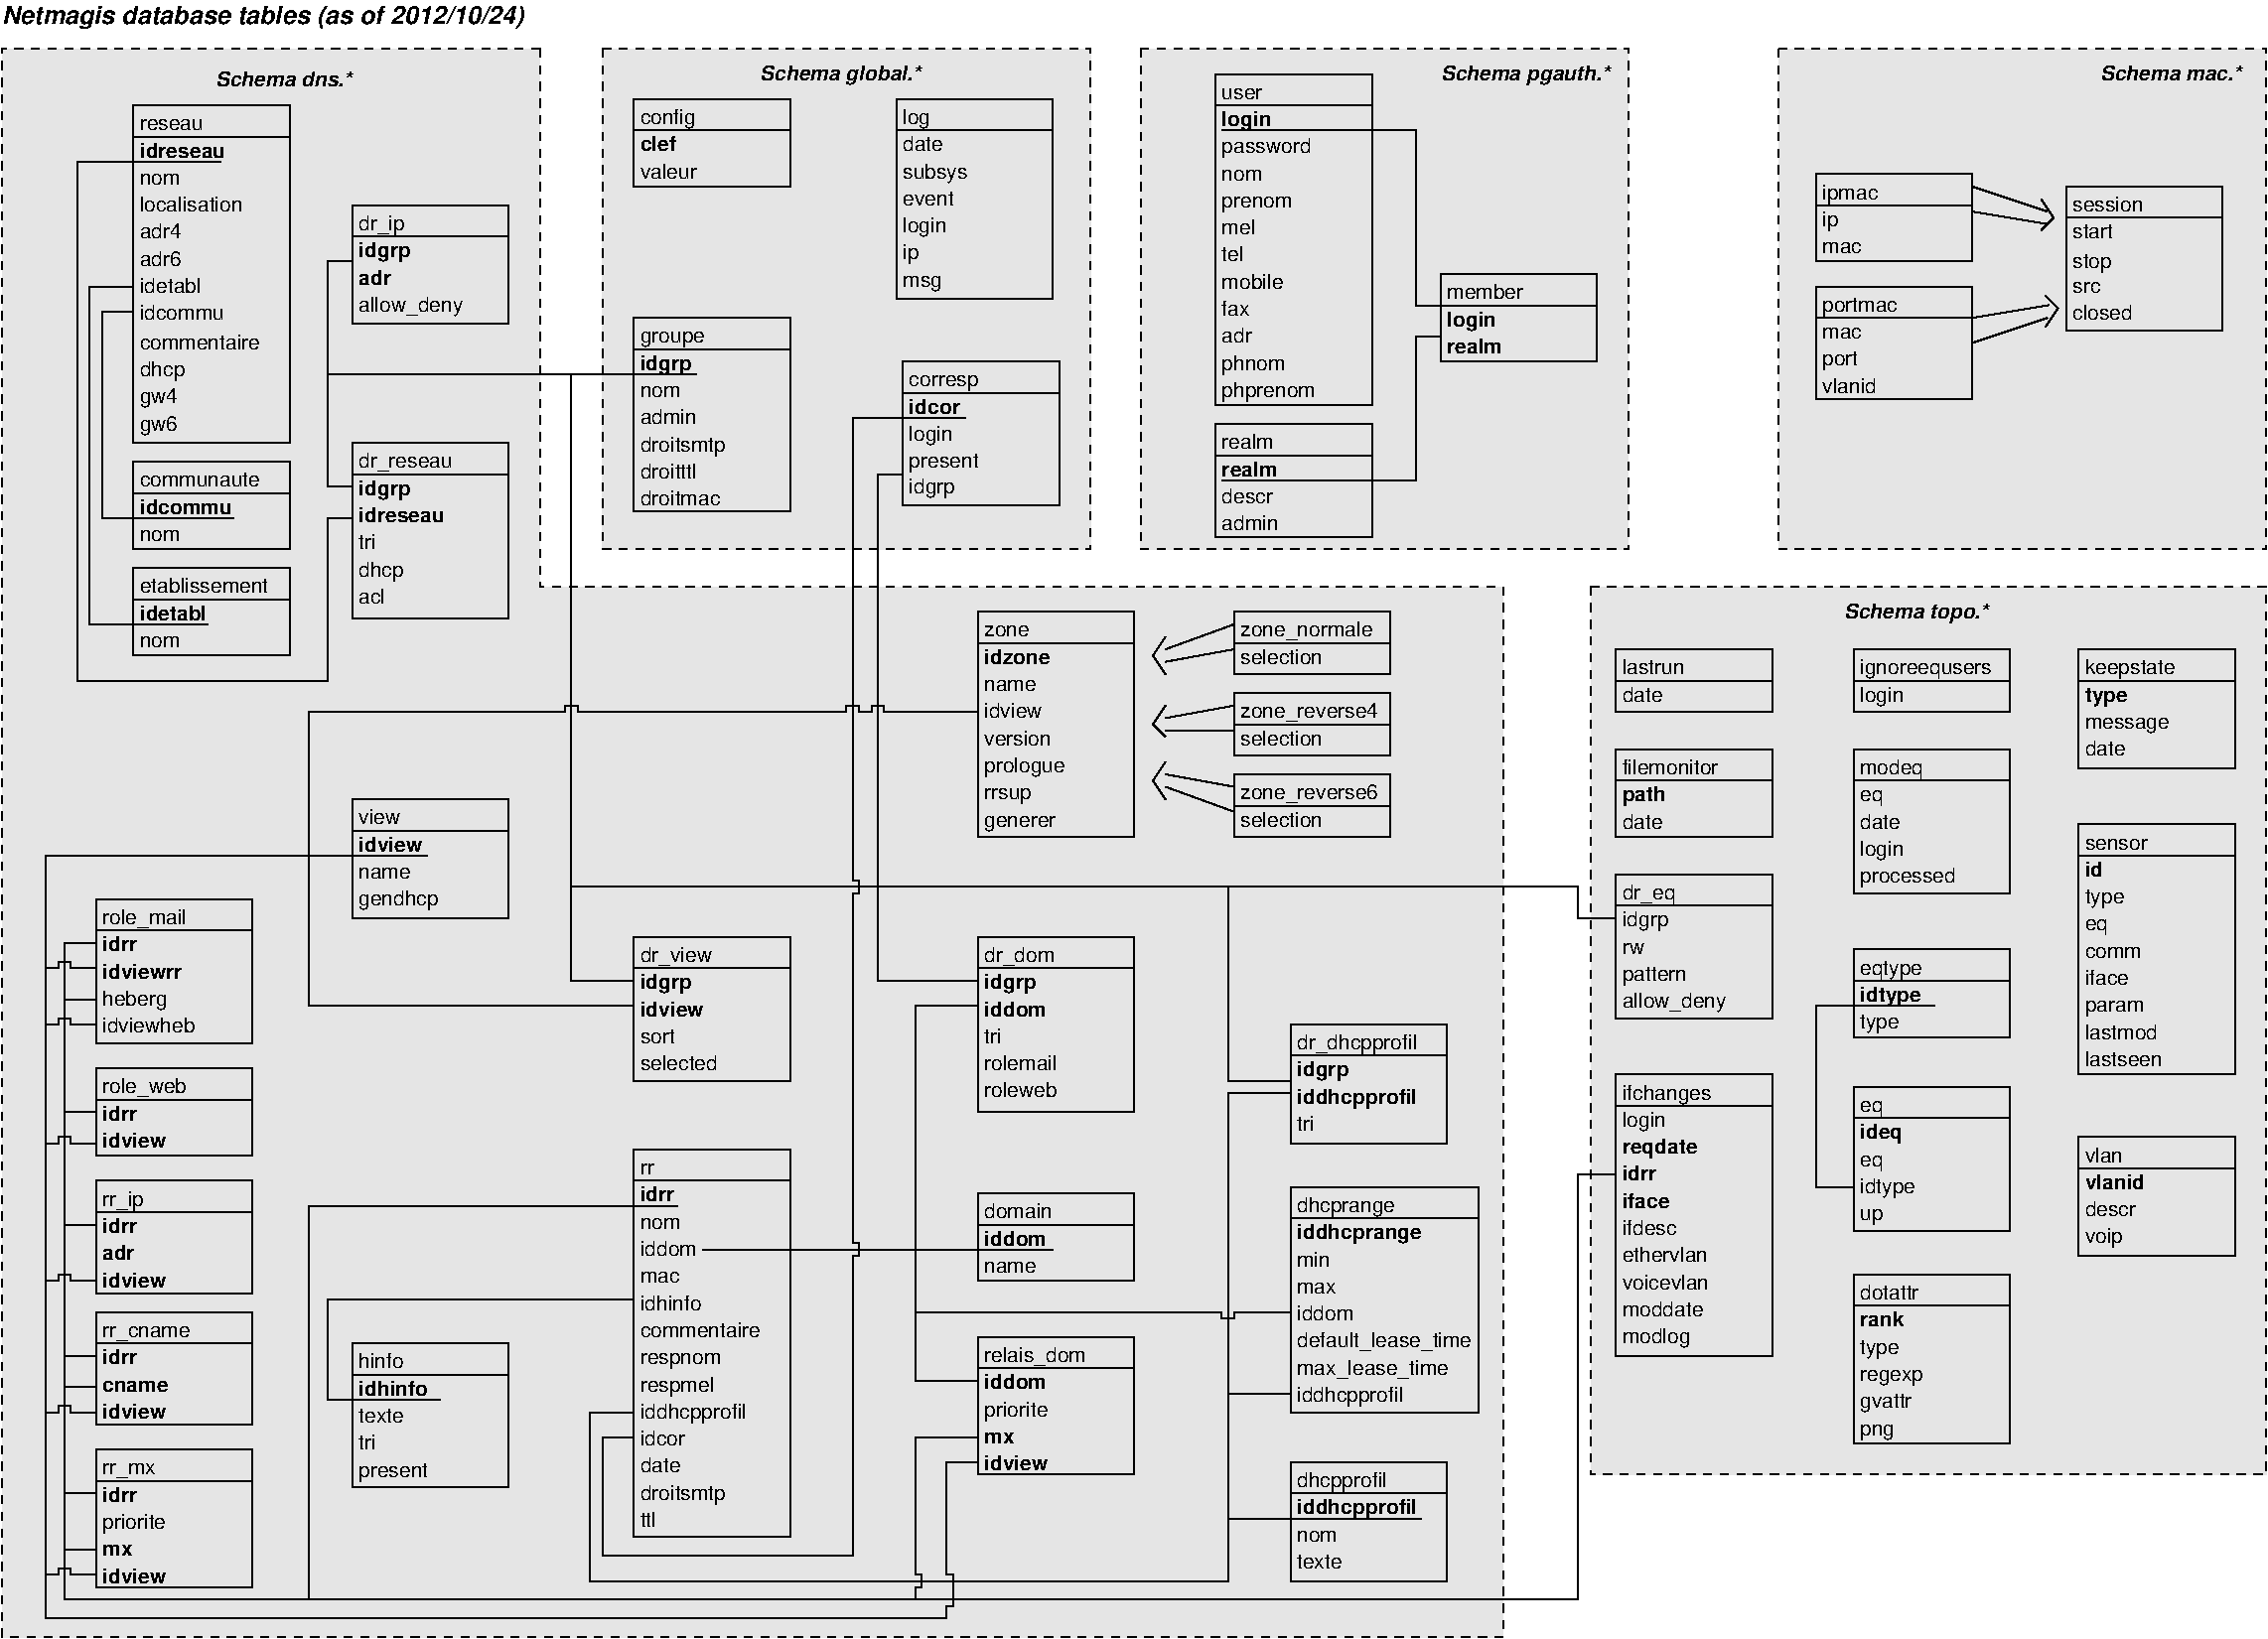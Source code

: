 #FIG 3.2  Produced by xfig version 3.2.5b
Landscape
Center
Metric
A4      
70.00
Single
-2
1200 2
0 32 #c7b696
0 33 #effbff
0 34 #dfcba6
0 35 #414141
0 36 #868286
0 37 #bec3be
0 38 #dfe3df
0 39 #8e8e8e
0 40 #aeaaae
0 41 #595559
0 42 #bebebe
0 43 #515151
0 44 #e7e3e7
0 45 #000049
0 46 #797979
0 47 #303430
0 48 #414141
0 49 #c7b696
0 50 #8e8e8e
0 51 #414541
0 52 #8e8e8e
0 53 #868286
0 54 #c7c3c7
0 55 #494549
0 56 #868686
0 57 #c7c7c7
0 58 #e7e7e7
0 59 #f7f7f7
0 60 #9e9e9e
0 61 #717571
0 62 #effbff
0 63 #616561
0 64 #c6b797
0 65 #eff8ff
0 66 #dccba6
0 67 #404040
0 68 #808080
0 69 #c0c0c0
0 70 #e0e0e0
0 71 #8e8f8e
0 72 #aaaaaa
0 73 #555555
0 74 #444444
0 75 #666666
6 6660 2700 7785 3735
2 1 0 1 0 7 50 0 -1 0.000 0 0 -1 0 0 2
	 6660 2925 7785 2925
2 2 0 1 0 7 50 0 -1 0.000 0 0 -1 0 0 5
	 6660 2700 7785 2700 7785 3735 6660 3735 6660 2700
4 0 0 50 0 16 10 0.0000 4 120 570 6705 2880 corresp\001
4 0 0 50 0 16 10 0.0000 4 165 330 6705 3270 login\001
4 0 0 50 0 18 10 0.0000 4 120 405 6705 3075 idcor\001
4 0 0 50 0 16 10 0.0000 4 150 555 6705 3465 present\001
4 0 0 50 0 16 10 0.0000 4 165 360 6705 3645 idgrp\001
-6
6 4725 810 5850 1440
2 1 0 1 0 7 50 0 -1 0.000 0 0 -1 0 0 2
	 4725 1035 5850 1035
2 2 0 1 0 7 50 0 -1 0.000 0 0 -1 0 0 5
	 4725 810 5850 810 5850 1440 4725 1440 4725 810
4 0 0 50 0 16 10 0.0000 4 165 435 4770 990 config\001
4 0 0 50 0 16 10 0.0000 4 120 450 4770 1380 valeur\001
4 0 0 50 0 18 10 0.0000 4 120 285 4770 1185 clef\001
-6
6 6615 810 7740 2250
2 1 0 1 0 7 50 0 -1 0.000 0 0 -1 0 0 2
	 6615 1035 7740 1035
2 2 0 1 0 7 50 0 -1 0.000 0 0 -1 0 0 5
	 6615 810 7740 810 7740 2250 6615 2250 6615 810
4 0 0 50 0 16 10 0.0000 4 165 210 6660 990 log\001
4 0 0 50 0 16 10 0.0000 4 120 315 6660 1185 date\001
4 0 0 50 0 16 10 0.0000 4 150 540 6660 1380 subsys\001
4 0 0 50 -1 16 10 0.0000 4 120 405 6660 1575 event\001
4 0 0 50 -1 16 10 0.0000 4 165 330 6660 1770 login\001
4 0 0 50 -1 16 10 0.0000 4 150 120 6660 1965 ip\001
4 0 0 50 -1 16 10 0.0000 4 135 315 6660 2160 msg\001
-6
6 8910 630 10035 3015
2 1 0 1 0 7 50 0 -1 0.000 0 0 -1 0 0 2
	 8910 855 10035 855
2 2 0 1 0 7 50 0 -1 0.000 0 0 -1 0 0 5
	 8910 630 10035 630 10035 3015 8910 3015 8910 630
4 0 0 50 0 16 10 0.0000 4 90 330 8955 810 user\001
4 0 0 50 0 16 10 0.0000 4 150 720 8955 1200 password\001
4 0 0 50 0 18 10 0.0000 4 150 405 8955 1005 login\001
4 0 0 50 0 16 10 0.0000 4 90 315 8955 1395 nom\001
4 0 0 50 0 16 10 0.0000 4 120 555 8955 1590 prenom\001
4 0 0 50 0 16 10 0.0000 4 120 255 8955 1785 mel\001
4 0 0 50 0 16 10 0.0000 4 120 165 8955 1980 tel\001
4 0 0 50 0 16 10 0.0000 4 120 465 8955 2175 mobile\001
4 0 0 50 0 16 10 0.0000 4 120 225 8955 2370 fax\001
4 0 0 50 -1 16 10 0.0000 4 120 240 8955 2565 adr\001
4 0 0 50 -1 16 10 0.0000 4 150 495 8955 2760 phnom\001
4 0 0 50 -1 16 10 0.0000 4 150 735 8955 2955 phprenom\001
-6
6 8910 3150 10035 3960
2 1 0 1 0 7 50 0 -1 0.000 0 0 -1 0 0 2
	 8910 3375 10035 3375
2 2 0 1 0 7 50 0 -1 0.000 0 0 -1 0 0 5
	 8910 3150 10035 3150 10035 3960 8910 3960 8910 3150
4 0 0 50 0 16 10 0.0000 4 120 405 8955 3330 realm\001
4 0 0 50 0 18 10 0.0000 4 120 435 8955 3525 realm\001
4 0 0 50 0 16 10 0.0000 4 120 420 8955 3720 descr\001
4 0 0 50 -1 16 10 0.0000 4 120 435 8955 3915 admin\001
-6
6 10530 2070 11655 2700
2 1 0 1 0 7 50 0 -1 0.000 0 0 -1 0 0 2
	 10530 2295 11655 2295
2 2 0 1 0 7 50 0 -1 0.000 0 0 -1 0 0 5
	 10530 2070 11655 2070 11655 2700 10530 2700 10530 2070
4 0 0 50 0 16 10 0.0000 4 120 600 10575 2250 member\001
4 0 0 50 0 18 10 0.0000 4 150 405 10575 2445 login\001
4 0 0 50 0 18 10 0.0000 4 120 435 10575 2640 realm\001
-6
6 4725 2385 5850 3780
2 1 0 1 0 7 50 0 -1 0.000 0 0 -1 0 0 2
	 4725 2610 5850 2610
2 2 0 1 0 7 50 0 -1 0.000 0 0 -1 0 0 5
	 4725 2385 5850 2385 5850 3780 4725 3780 4725 2385
4 0 0 50 0 16 10 0.0000 4 135 510 4770 2565 groupe\001
4 0 0 50 0 16 10 0.0000 4 90 315 4770 2955 nom\001
4 0 0 50 0 18 10 0.0000 4 150 420 4770 2760 idgrp\001
4 0 0 50 0 16 10 0.0000 4 120 435 4770 3150 admin\001
4 0 0 50 -1 16 10 0.0000 4 150 675 4770 3345 droitsmtp\001
4 0 0 50 -1 16 10 0.0000 4 120 435 4770 3540 droitttl\001
4 0 0 50 -1 16 10 0.0000 4 120 630 4770 3735 droitmac\001
-6
6 13500 7920 14625 8955
2 1 0 1 0 7 50 0 -1 0.000 0 0 -1 0 0 2
	 13500 8145 14625 8145
2 2 0 1 0 7 50 0 -1 0.000 0 0 -1 0 0 5
	 13500 7920 14625 7920 14625 8955 13500 8955 13500 7920
4 0 0 50 0 16 10 0.0000 4 120 180 13545 8100 eq\001
4 0 0 50 -1 16 10 0.0000 4 120 180 13545 8490 eq\001
4 0 0 50 -1 16 10 0.0000 4 150 435 13545 8685 idtype\001
4 0 0 50 -1 16 10 0.0000 4 120 180 13545 8880 up\001
4 0 0 50 0 18 10 0.0000 4 150 345 13545 8295 ideq\001
-6
6 11790 7830 12915 9855
2 1 0 1 0 7 50 0 -1 0.000 0 0 -1 0 0 2
	 11790 8055 12915 8055
2 2 0 1 0 7 50 0 -1 0.000 0 0 -1 0 0 5
	 11790 7830 12915 7830 12915 9855 11790 9855 11790 7830
4 0 0 50 0 16 10 0.0000 4 165 705 11835 8010 ifchanges\001
4 0 0 50 0 16 10 0.0000 4 165 330 11835 8205 login\001
4 0 0 50 -1 16 10 0.0000 4 120 435 11835 8985 ifdesc\001
4 0 0 50 -1 16 10 0.0000 4 120 675 11835 9180 ethervlan\001
4 0 0 50 -1 16 10 0.0000 4 120 690 11835 9375 voicevlan\001
4 0 0 50 -1 16 10 0.0000 4 120 630 11835 9570 moddate\001
4 0 0 50 -1 16 10 0.0000 4 165 525 11835 9765 modlog\001
4 0 0 50 -1 18 10 0.0000 4 150 600 11835 8400 reqdate\001
4 0 0 50 -1 18 10 0.0000 4 120 270 11835 8595 idrr\001
4 0 0 50 -1 18 10 0.0000 4 120 375 11835 8790 iface\001
-6
6 11790 6390 12915 7425
2 1 0 1 0 7 50 0 -1 0.000 0 0 -1 0 0 2
	 11790 6615 12915 6615
2 2 0 1 0 7 50 0 -1 0.000 0 0 -1 0 0 5
	 11790 6390 12915 6390 12915 7425 11790 7425 11790 6390
4 0 0 50 0 16 10 0.0000 4 150 420 11835 6570 dr_eq\001
4 0 0 50 0 16 10 0.0000 4 165 360 11835 6765 idgrp\001
4 0 0 50 -1 16 10 0.0000 4 90 180 11835 6960 rw\001
4 0 0 50 -1 16 10 0.0000 4 150 510 11835 7155 pattern\001
4 0 0 50 -1 16 10 0.0000 4 150 810 11835 7350 allow_deny\001
-6
6 11790 5490 12915 6120
2 1 0 1 0 7 50 0 -1 0.000 0 0 -1 0 0 2
	 11790 5715 12915 5715
2 2 0 1 0 7 50 0 -1 0.000 0 0 -1 0 0 5
	 11790 5490 12915 5490 12915 6120 11790 6120 11790 5490
4 0 0 50 0 16 10 0.0000 4 120 735 11835 5670 filemonitor\001
4 0 0 50 0 18 10 0.0000 4 150 360 11835 5865 path\001
4 0 0 50 0 16 10 0.0000 4 120 315 11835 6060 date\001
-6
6 11790 4770 12915 5220
2 1 0 1 0 7 50 0 -1 0.000 0 0 -1 0 0 2
	 11790 4995 12915 4995
2 2 0 1 0 7 50 0 -1 0.000 0 0 -1 0 0 5
	 11790 4770 12915 4770 12915 5220 11790 5220 11790 4770
4 0 0 50 0 16 10 0.0000 4 120 495 11835 4950 lastrun\001
4 0 0 50 0 16 10 0.0000 4 120 315 11835 5145 date\001
-6
6 13500 6930 14625 7560
2 1 0 1 0 7 50 0 -1 0.000 0 0 -1 0 0 2
	 13500 7155 14625 7155
2 2 0 1 0 7 50 0 -1 0.000 0 0 -1 0 0 5
	 13500 6930 14625 6930 14625 7560 13500 7560 13500 6930
4 0 0 50 0 16 10 0.0000 4 150 495 13545 7110 eqtype\001
4 0 0 50 0 18 10 0.0000 4 150 495 13545 7305 idtype\001
4 0 0 50 0 16 10 0.0000 4 150 315 13545 7500 type\001
-6
6 13500 5490 14625 6525
2 1 0 1 0 7 50 0 -1 0.000 0 0 -1 0 0 2
	 13500 5715 14625 5715
2 2 0 1 0 7 50 0 -1 0.000 0 0 -1 0 0 5
	 13500 5490 14625 5490 14625 6525 13500 6525 13500 5490
4 0 0 50 0 16 10 0.0000 4 150 495 13545 5670 modeq\001
4 0 0 50 0 16 10 0.0000 4 120 180 13545 5865 eq\001
4 0 0 50 -1 16 10 0.0000 4 120 315 13545 6060 date\001
4 0 0 50 -1 16 10 0.0000 4 165 330 13545 6255 login\001
4 0 0 50 -1 16 10 0.0000 4 150 780 13545 6450 processed\001
-6
6 13500 4770 14625 5220
2 1 0 1 0 7 50 0 -1 0.000 0 0 -1 0 0 2
	 13500 4995 14625 4995
2 2 0 1 0 7 50 0 -1 0.000 0 0 -1 0 0 5
	 13500 4770 14625 4770 14625 5220 13500 5220 13500 4770
4 0 0 50 0 16 10 0.0000 4 165 1050 13545 4950 ignoreequsers\001
4 0 0 50 0 16 10 0.0000 4 165 330 13545 5145 login\001
-6
6 15120 4770 16245 5625
2 1 0 1 0 7 50 0 -1 0.000 0 0 -1 0 0 2
	 15120 4995 16245 4995
2 2 0 1 0 7 50 0 -1 0.000 0 0 -1 0 0 5
	 15120 4770 16245 4770 16245 5625 15120 5625 15120 4770
4 0 0 50 0 16 10 0.0000 4 150 720 15165 4950 keepstate\001
4 0 0 50 0 18 10 0.0000 4 150 345 15165 5145 type\001
4 0 0 50 0 16 10 0.0000 4 135 675 15165 5340 message\001
4 0 0 50 -1 16 10 0.0000 4 120 315 15165 5535 date\001
-6
6 15120 6030 16245 7830
2 1 0 1 0 7 50 0 -1 0.000 0 0 -1 0 0 2
	 15120 6255 16245 6255
2 2 0 1 0 7 50 0 -1 0.000 0 0 -1 0 0 5
	 15120 6030 16245 6030 16245 7830 15120 7830 15120 6030
4 0 0 50 0 16 10 0.0000 4 90 510 15165 6210 sensor\001
4 0 0 50 -1 16 10 0.0000 4 150 315 15165 6600 type\001
4 0 0 50 -1 16 10 0.0000 4 120 180 15165 6795 eq\001
4 0 0 50 -1 16 10 0.0000 4 90 450 15165 6990 comm\001
4 0 0 50 -1 16 10 0.0000 4 120 615 15165 7770 lastseen\001
4 0 0 50 -1 16 10 0.0000 4 120 345 15165 7185 iface\001
4 0 0 50 0 18 10 0.0000 4 120 150 15165 6405 id\001
4 0 0 50 -1 16 10 0.0000 4 120 465 15165 7380 param\001
4 0 0 50 -1 16 10 0.0000 4 120 570 15165 7575 lastmod\001
-6
6 15120 8280 16245 9135
2 1 0 1 0 7 50 0 -1 0.000 0 0 -1 0 0 2
	 15120 8505 16245 8505
2 2 0 1 0 7 50 0 -1 0.000 0 0 -1 0 0 5
	 15120 8280 16245 8280 16245 9135 15120 9135 15120 8280
4 0 0 50 0 16 10 0.0000 4 120 300 15165 8460 vlan\001
4 0 0 50 0 18 10 0.0000 4 120 480 15165 8655 vlanid\001
4 0 0 50 0 16 10 0.0000 4 120 420 15165 8850 descr\001
4 0 0 50 -1 16 10 0.0000 4 150 300 15165 9045 voip\001
-6
6 13500 9270 14625 10485
2 1 0 1 0 7 50 0 -1 0.000 0 0 -1 0 0 2
	 13500 9495 14625 9495
2 2 0 1 0 7 50 0 -1 0.000 0 0 -1 0 0 5
	 13500 9270 14625 9270 14625 10485 13500 10485 13500 9270
4 0 0 50 0 16 10 0.0000 4 120 465 13545 9450 dotattr\001
4 0 0 50 -1 16 10 0.0000 4 150 315 13545 9840 type\001
4 0 0 50 -1 16 10 0.0000 4 135 510 13545 10035 regexp\001
4 0 0 50 0 18 10 0.0000 4 120 345 13545 9645 rank\001
4 0 0 50 -1 16 10 0.0000 4 165 420 13545 10230 gvattr\001
4 0 0 50 -1 16 10 0.0000 4 135 270 13545 10425 png\001
-6
6 13230 1350 16155 2970
6 13230 1350 14355 1980
2 1 0 1 0 7 50 0 -1 0.000 0 0 -1 0 0 2
	 13230 1575 14355 1575
2 2 0 1 0 7 50 0 -1 0.000 0 0 -1 0 0 5
	 13230 1350 14355 1350 14355 1980 13230 1980 13230 1350
4 0 0 50 0 16 10 0.0000 4 150 435 13275 1530 ipmac\001
4 0 0 50 0 16 10 0.0000 4 150 120 13275 1725 ip\001
4 0 0 50 -1 16 10 0.0000 4 90 315 13275 1920 mac\001
-6
6 15030 1440 16155 2475
2 1 0 1 0 7 50 0 -1 0.000 0 0 -1 0 0 2
	 15030 1665 16155 1665
2 2 0 1 0 7 50 0 -1 0.000 0 0 -1 0 0 5
	 15030 1440 16155 1440 16155 2475 15030 2475 15030 1440
4 0 0 50 0 16 10 0.0000 4 120 570 15075 1620 session\001
4 0 0 50 0 16 10 0.0000 4 150 315 15075 2025 stop\001
4 0 0 50 0 16 10 0.0000 4 90 240 15075 2205 src\001
4 0 0 50 0 16 10 0.0000 4 120 480 15075 2400 closed\001
4 0 0 50 0 16 10 0.0000 4 120 330 15075 1815 start\001
-6
6 13230 2160 14355 2970
2 1 0 1 0 7 50 0 -1 0.000 0 0 -1 0 0 2
	 13230 2385 14355 2385
2 2 0 1 0 7 50 0 -1 0.000 0 0 -1 0 0 5
	 13230 2160 14355 2160 14355 2970 13230 2970 13230 2160
4 0 0 50 0 16 10 0.0000 4 150 600 13275 2340 portmac\001
4 0 0 50 0 16 10 0.0000 4 90 315 13275 2535 mac\001
4 0 0 50 -1 16 10 0.0000 4 150 285 13275 2730 port\001
4 0 0 50 -1 16 10 0.0000 4 120 420 13275 2925 vlanid\001
-6
6 14355 2205 14985 2565
2 1 0 1 0 7 50 0 -1 0.000 0 0 -1 0 0 2
	 14366 2383 14906 2293
2 1 0 1 0 7 50 0 -1 0.000 0 0 -1 0 0 2
	 14355 2565 14895 2385
2 1 0 1 0 7 50 0 -1 0.000 0 0 -1 0 0 3
	 14881 2451 14971 2316 14881 2226
-6
2 1 0 1 0 7 50 0 -1 0.000 0 0 -1 0 0 2
	 14362 1621 14902 1711
2 1 0 1 0 7 50 0 -1 0.000 0 0 -1 0 0 3
	 14850 1530 14940 1665 14850 1755
2 1 0 1 0 7 50 0 -1 0.000 0 0 -1 0 0 2
	 14355 1440 14895 1620
-6
6 9450 10620 10575 11475
2 1 0 1 0 7 50 0 -1 0.000 0 0 -1 0 0 2
	 9450 10845 10575 10845
2 2 0 1 0 7 50 0 -1 0.000 0 0 -1 0 0 5
	 9450 10620 10575 10620 10575 11475 9450 11475 9450 10620
4 0 0 50 0 16 10 0.0000 4 150 705 9495 10800 dhcpprofil\001
4 0 0 50 0 16 10 0.0000 4 90 315 9495 11190 nom\001
4 0 0 50 0 16 10 0.0000 4 120 360 9495 11385 texte\001
4 0 0 50 0 18 10 0.0000 4 150 975 9495 10995 iddhcpprofil\001
-6
6 855 10530 1980 11520
2 1 0 1 0 7 50 0 -1 0.000 0 0 -1 0 0 2
	 855 10755 1980 10755
2 2 0 1 0 7 50 0 -1 0.000 0 0 -1 0 0 5
	 855 10530 1980 10530 1980 11520 855 11520 855 10530
4 0 0 50 0 16 10 0.0000 4 120 435 900 10710 rr_mx\001
4 0 0 50 0 18 10 0.0000 4 120 270 900 10905 idrr\001
4 0 0 50 0 16 10 0.0000 4 150 495 900 11100 priorite\001
4 0 0 50 0 18 10 0.0000 4 90 240 900 11295 mx\001
4 0 0 50 -1 18 10 0.0000 4 120 510 900 11490 idview\001
-6
6 7200 9720 8325 10710
2 1 0 1 0 7 50 0 -1 0.000 0 0 -1 0 0 2
	 7200 9945 8325 9945
2 2 0 1 0 7 50 0 -1 0.000 0 0 -1 0 0 5
	 7200 9720 8325 9720 8325 10710 7200 10710 7200 9720
4 0 0 50 0 16 10 0.0000 4 150 795 7245 9900 relais_dom\001
4 0 0 50 0 18 10 0.0000 4 120 510 7245 10095 iddom\001
4 0 0 50 0 16 10 0.0000 4 150 495 7245 10290 priorite\001
4 0 0 50 0 18 10 0.0000 4 90 240 7245 10485 mx\001
4 0 0 50 -1 18 10 0.0000 4 120 510 7245 10680 idview\001
-6
6 9450 8640 10800 10260
2 1 0 1 0 7 50 0 -1 0.000 0 0 -1 0 0 2
	 9450 8865 10800 8865
2 2 0 1 0 7 50 0 -1 0.000 0 0 -1 0 0 5
	 9450 8640 10800 8640 10800 10260 9450 10260 9450 8640
4 0 0 50 0 16 10 0.0000 4 165 780 9495 8820 dhcprange\001
4 0 0 50 -1 16 10 0.0000 4 120 435 9495 9600 iddom\001
4 0 0 50 -1 16 10 0.0000 4 150 1350 9495 9795 default_lease_time\001
4 0 0 50 -1 16 10 0.0000 4 90 315 9495 9405 max\001
4 0 0 50 0 16 10 0.0000 4 120 255 9495 9210 min\001
4 0 0 50 0 18 10 0.0000 4 150 1005 9495 9015 iddhcprange\001
4 0 0 50 -1 16 10 0.0000 4 150 1185 9495 9990 max_lease_time\001
4 0 0 50 -1 16 10 0.0000 4 150 825 9495 10185 iddhcpprofil\001
-6
6 9450 7470 10575 8325
2 1 0 1 0 7 50 0 -1 0.000 0 0 -1 0 0 2
	 9450 7695 10575 7695
2 2 0 1 0 7 50 0 -1 0.000 0 0 -1 0 0 5
	 9450 7470 10575 7470 10575 8325 9450 8325 9450 7470
4 0 0 50 0 18 10 0.0000 4 150 420 9495 7845 idgrp\001
4 0 0 50 -1 16 10 0.0000 4 120 135 9495 8235 tri\001
4 0 0 50 0 16 10 0.0000 4 150 945 9495 7650 dr_dhcpprofil\001
4 0 0 50 0 18 10 0.0000 4 150 975 9495 8040 iddhcpprofil\001
-6
6 855 8595 1980 9405
2 1 0 1 0 7 50 0 -1 0.000 0 0 -1 0 0 2
	 855 8820 1980 8820
2 2 0 1 0 7 50 0 -1 0.000 0 0 -1 0 0 5
	 855 8595 1980 8595 1980 9405 855 9405 855 8595
4 0 0 50 0 16 10 0.0000 4 150 330 900 8775 rr_ip\001
4 0 0 50 0 18 10 0.0000 4 120 270 900 8970 idrr\001
4 0 0 50 0 18 10 0.0000 4 120 255 900 9165 adr\001
4 0 0 50 -1 18 10 0.0000 4 120 510 900 9360 idview\001
-6
6 855 9540 1980 10350
2 1 0 1 0 7 50 0 -1 0.000 0 0 -1 0 0 2
	 855 9765 1980 9765
2 2 0 1 0 7 50 0 -1 0.000 0 0 -1 0 0 5
	 855 9540 1980 9540 1980 10350 855 10350 855 9540
4 0 0 50 0 16 10 0.0000 4 120 705 900 9720 rr_cname\001
4 0 0 50 0 18 10 0.0000 4 120 270 900 9915 idrr\001
4 0 0 50 0 18 10 0.0000 4 90 525 900 10110 cname\001
4 0 0 50 -1 18 10 0.0000 4 120 510 900 10305 idview\001
-6
6 855 7785 1980 8415
2 1 0 1 0 7 50 0 -1 0.000 0 0 -1 0 0 2
	 855 8010 1980 8010
2 2 0 1 0 7 50 0 -1 0.000 0 0 -1 0 0 5
	 855 7785 1980 7785 1980 8415 855 8415 855 7785
4 0 0 50 0 16 10 0.0000 4 150 660 900 7965 role_web\001
4 0 0 50 0 18 10 0.0000 4 120 270 900 8160 idrr\001
4 0 0 50 -1 18 10 0.0000 4 120 510 900 8355 idview\001
-6
6 855 6570 1980 7605
2 1 0 1 0 7 50 0 -1 0.000 0 0 -1 0 0 2
	 855 6795 1980 6795
2 2 0 1 0 7 50 0 -1 0.000 0 0 -1 0 0 5
	 855 6570 1980 6570 1980 7605 855 7605 855 6570
4 0 0 50 0 16 10 0.0000 4 150 645 900 6750 role_mail\001
4 0 0 50 0 18 10 0.0000 4 120 270 900 6945 idrr\001
4 0 0 50 -1 16 10 0.0000 4 120 720 900 7530 idviewheb\001
4 0 0 50 -1 16 10 0.0000 4 165 510 900 7335 heberg\001
4 0 0 50 0 18 10 0.0000 4 120 630 900 7140 idviewrr\001
-6
6 7200 8685 8325 9315
2 1 0 1 0 7 50 0 -1 0.000 0 0 -1 0 0 2
	 7200 8910 8325 8910
2 2 0 1 0 7 50 0 -1 0.000 0 0 -1 0 0 5
	 7200 8685 8325 8685 8325 9315 7200 9315 7200 8685
4 0 0 50 0 16 10 0.0000 4 120 525 7245 8865 domain\001
4 0 0 50 0 16 10 0.0000 4 90 405 7245 9255 name\001
4 0 0 50 0 18 10 0.0000 4 120 510 7245 9060 iddom\001
-6
6 4725 8370 5850 11160
2 1 0 1 0 7 50 0 -1 0.000 0 0 -1 0 0 2
	 4725 8595 5850 8595
2 2 0 1 0 7 50 0 -1 0.000 0 0 -1 0 0 5
	 4725 8370 5850 8370 5850 11160 4725 11160 4725 8370
4 0 0 50 0 16 10 0.0000 4 90 120 4770 8550 rr\001
4 0 0 50 0 16 10 0.0000 4 90 315 4770 8940 nom\001
4 0 0 50 0 16 10 0.0000 4 120 435 4770 9135 iddom\001
4 0 0 50 0 16 10 0.0000 4 90 315 4770 9330 mac\001
4 0 0 50 0 16 10 0.0000 4 120 465 4770 9525 idhinfo\001
4 0 0 50 0 18 10 0.0000 4 120 270 4770 8745 idrr\001
4 0 0 50 0 16 10 0.0000 4 120 945 4770 9720 commentaire\001
4 0 0 50 0 16 10 0.0000 4 120 645 4770 9915 respnom\001
4 0 0 50 0 16 10 0.0000 4 150 585 4770 10110 respmel\001
4 0 0 50 0 16 10 0.0000 4 150 825 4770 10305 iddhcpprofil\001
4 0 0 50 -1 16 10 0.0000 4 120 360 4770 10500 idcor\001
4 0 0 50 -1 16 10 0.0000 4 120 315 4770 10695 date\001
4 0 0 50 -1 16 10 0.0000 4 150 675 4770 10890 droitsmtp\001
4 0 0 50 -1 16 10 0.0000 4 120 120 4770 11085 ttl\001
-6
6 7200 4500 10170 6120
6 7200 4500 8325 6120
2 1 0 1 0 7 50 0 -1 0.000 0 0 -1 0 0 2
	 7200 4725 8325 4725
2 2 0 1 0 7 50 0 -1 0.000 0 0 -1 0 0 5
	 7200 4500 8325 4500 8325 6120 7200 6120 7200 4500
4 0 0 50 0 16 10 0.0000 4 90 360 7245 4680 zone\001
4 0 0 50 0 18 10 0.0000 4 120 540 7245 4875 idzone\001
4 0 0 50 -1 16 10 0.0000 4 90 405 7245 5070 name\001
4 0 0 50 -1 16 10 0.0000 4 120 450 7245 5265 idview\001
4 0 0 50 -1 16 10 0.0000 4 120 540 7245 5460 version\001
4 0 0 50 -1 16 10 0.0000 4 165 630 7245 5655 prologue\001
4 0 0 50 -1 16 10 0.0000 4 120 390 7245 5850 rrsup\001
4 0 0 50 -1 16 10 0.0000 4 135 570 7245 6045 generer\001
-6
6 8460 4590 9045 5940
2 1 0 1 0 7 50 0 -1 0.000 0 0 -1 0 0 2
	 9038 4771 8550 4860
2 1 0 1 0 7 50 0 -1 0.000 0 0 -1 0 0 2
	 9045 4590 8550 4770
2 1 0 1 0 7 50 0 -1 0.000 0 0 -1 0 0 2
	 9045 5175 8550 5265
2 1 0 1 0 7 50 0 -1 0.000 0 0 -1 0 0 2
	 9045 5355 8550 5355
2 1 0 1 0 7 50 0 -1 0.000 0 0 -1 0 0 2
	 9034 5758 8550 5670
2 1 0 1 0 7 50 0 -1 0.000 0 0 -1 0 0 2
	 9045 5940 8550 5760
2 1 0 1 0 7 50 0 -1 0.000 0 0 -1 0 0 3
	 8550 4680 8460 4815 8550 4950
2 1 0 1 0 7 50 0 -1 0.000 0 0 -1 0 0 3
	 8550 5850 8460 5715 8550 5580
2 1 0 1 0 7 50 0 -1 0.000 0 0 -1 0 0 3
	 8550 5175 8460 5310 8550 5400
-6
6 9045 4500 10170 6120
6 9045 5085 10170 5535
2 1 0 1 0 7 50 0 -1 0.000 0 0 -1 0 0 2
	 9045 5310 10170 5310
2 2 0 1 0 7 50 0 -1 0.000 0 0 -1 0 0 5
	 9045 5085 10170 5085 10170 5535 9045 5535 9045 5085
4 0 0 50 0 16 10 0.0000 4 150 1110 9090 5265 zone_reverse4\001
4 0 0 50 0 16 10 0.0000 4 120 645 9090 5460 selection\001
-6
6 9045 5670 10170 6120
2 1 0 1 0 7 50 0 -1 0.000 0 0 -1 0 0 2
	 9045 5895 10170 5895
2 2 0 1 0 7 50 0 -1 0.000 0 0 -1 0 0 5
	 9045 5670 10170 5670 10170 6120 9045 6120 9045 5670
4 0 0 50 0 16 10 0.0000 4 150 1110 9090 5850 zone_reverse6\001
4 0 0 50 0 16 10 0.0000 4 120 645 9090 6045 selection\001
-6
6 9045 4500 10170 4950
2 1 0 1 0 7 50 0 -1 0.000 0 0 -1 0 0 2
	 9045 4725 10170 4725
2 2 0 1 0 7 50 0 -1 0.000 0 0 -1 0 0 5
	 9045 4500 10170 4500 10170 4950 9045 4950 9045 4500
4 0 0 50 0 16 10 0.0000 4 150 1035 9090 4680 zone_normale\001
4 0 0 50 0 16 10 0.0000 4 120 645 9090 4875 selection\001
-6
-6
-6
6 2700 9765 3825 10800
2 1 0 1 0 7 50 0 -1 0.000 0 0 -1 0 0 2
	 2700 9990 3825 9990
2 2 0 1 0 7 50 0 -1 0.000 0 0 -1 0 0 5
	 2700 9765 3825 9765 3825 10800 2700 10800 2700 9765
4 0 0 50 0 16 10 0.0000 4 120 345 2745 9945 hinfo\001
4 0 0 50 0 16 10 0.0000 4 120 360 2745 10335 texte\001
4 0 0 50 0 16 10 0.0000 4 120 135 2745 10530 tri\001
4 0 0 50 0 16 10 0.0000 4 150 555 2745 10725 present\001
4 0 0 50 0 18 10 0.0000 4 120 570 2745 10140 idhinfo\001
-6
6 2700 1575 3825 2430
2 1 0 1 0 7 50 0 -1 0.000 0 0 -1 0 0 2
	 2700 1800 3825 1800
2 2 0 1 0 7 50 0 -1 0.000 0 0 -1 0 0 5
	 2700 1575 3825 1575 3825 2430 2700 2430 2700 1575
4 0 0 50 0 16 10 0.0000 4 150 360 2745 1755 dr_ip\001
4 0 0 50 0 16 10 0.0000 4 150 810 2745 2340 allow_deny\001
4 0 0 50 0 18 10 0.0000 4 150 420 2745 1950 idgrp\001
4 0 0 50 0 18 10 0.0000 4 120 255 2745 2145 adr\001
-6
6 2700 3285 3825 4545
2 1 0 1 0 7 50 0 -1 0.000 0 0 -1 0 0 2
	 2700 3510 3825 3510
2 2 0 1 0 7 50 0 -1 0.000 0 0 -1 0 0 5
	 2700 3285 3825 3285 3825 4545 2700 4545 2700 3285
4 0 0 50 0 18 10 0.0000 4 150 420 2745 3660 idgrp\001
4 0 0 50 0 16 10 0.0000 4 150 750 2745 3465 dr_reseau\001
4 0 0 50 0 18 10 0.0000 4 120 675 2745 3855 idreseau\001
4 0 0 50 -1 16 10 0.0000 4 150 360 2745 4245 dhcp\001
4 0 0 50 -1 16 10 0.0000 4 120 210 2745 4440 acl\001
4 0 0 50 -1 16 10 0.0000 4 120 135 2745 4050 tri\001
-6
6 1125 855 2250 3285
2 1 0 1 0 7 50 0 -1 0.000 0 0 -1 0 0 2
	 1125 1080 2250 1080
2 2 0 1 0 7 50 0 -1 0.000 0 0 -1 0 0 5
	 1125 855 2250 855 2250 3285 1125 3285 1125 855
4 0 0 50 0 16 10 0.0000 4 90 510 1170 1035 reseau\001
4 0 0 50 0 16 10 0.0000 4 90 315 1170 1425 nom\001
4 0 0 50 0 16 10 0.0000 4 120 795 1170 1620 localisation\001
4 0 0 50 0 16 10 0.0000 4 120 330 1170 1815 adr4\001
4 0 0 50 0 16 10 0.0000 4 120 330 1170 2010 adr6\001
4 0 0 50 0 16 10 0.0000 4 120 465 1170 2205 idetabl\001
4 0 0 50 0 16 10 0.0000 4 120 660 1170 2400 idcommu\001
4 0 0 50 0 18 10 0.0000 4 120 675 1170 1230 idreseau\001
4 0 0 50 0 16 10 0.0000 4 120 945 1170 2610 commentaire\001
4 0 0 50 -1 16 10 0.0000 4 150 360 1170 2805 dhcp\001
4 0 0 50 -1 16 10 0.0000 4 165 300 1170 3000 gw4\001
4 0 0 50 -1 16 10 0.0000 4 165 300 1170 3195 gw6\001
-6
6 1125 3420 2250 4050
2 1 0 1 0 7 50 0 -1 0.000 0 0 -1 0 0 2
	 1125 3645 2250 3645
2 2 0 1 0 7 50 0 -1 0.000 0 0 -1 0 0 5
	 1125 3420 2250 3420 2250 4050 1125 4050 1125 3420
4 0 0 50 0 16 10 0.0000 4 120 945 1170 3600 communaute\001
4 0 0 50 0 16 10 0.0000 4 90 315 1170 3990 nom\001
4 0 0 50 0 18 10 0.0000 4 120 750 1170 3795 idcommu\001
-6
6 1125 4185 2250 4815
2 1 0 1 0 7 50 0 -1 0.000 0 0 -1 0 0 2
	 1125 4410 2250 4410
2 2 0 1 0 7 50 0 -1 0.000 0 0 -1 0 0 5
	 1125 4185 2250 4185 2250 4815 1125 4815 1125 4185
4 0 0 50 0 16 10 0.0000 4 120 1005 1170 4365 etablissement\001
4 0 0 50 0 16 10 0.0000 4 90 315 1170 4755 nom\001
4 0 0 50 0 18 10 0.0000 4 120 540 1170 4560 idetabl\001
-6
6 2700 5850 3825 6705
2 1 0 1 0 7 50 0 -1 0.000 0 0 -1 0 0 2
	 2700 6075 3825 6075
2 2 0 1 0 7 50 0 -1 0.000 0 0 -1 0 0 5
	 2700 5850 3825 5850 3825 6705 2700 6705 2700 5850
4 0 0 50 0 16 10 0.0000 4 120 330 2745 6030 view\001
4 0 0 50 0 18 10 0.0000 4 120 510 2745 6225 idview\001
4 0 0 50 -1 16 10 0.0000 4 90 405 2745 6420 name\001
4 0 0 50 -1 16 10 0.0000 4 165 630 2745 6615 gendhcp\001
-6
6 4725 6840 5850 7875
2 1 0 1 0 7 50 0 -1 0.000 0 0 -1 0 0 2
	 4725 7065 5850 7065
2 2 0 1 0 7 50 0 -1 0.000 0 0 -1 0 0 5
	 4725 6840 5850 6840 5850 7875 4725 7875 4725 6840
4 0 0 50 0 16 10 0.0000 4 150 570 4770 7020 dr_view\001
4 0 0 50 0 18 10 0.0000 4 150 420 4770 7215 idgrp\001
4 0 0 50 -1 18 10 0.0000 4 120 510 4770 7410 idview\001
4 0 0 50 -1 16 10 0.0000 4 120 285 4770 7605 sort\001
4 0 0 50 -1 16 10 0.0000 4 120 615 4770 7800 selected\001
-6
6 7200 6840 8325 8100
2 1 0 1 0 7 50 0 -1 0.000 0 0 -1 0 0 2
	 7200 7065 8325 7065
2 2 0 1 0 7 50 0 -1 0.000 0 0 -1 0 0 5
	 7200 6840 8325 6840 8325 8100 7200 8100 7200 6840
4 0 0 50 0 16 10 0.0000 4 150 555 7245 7020 dr_dom\001
4 0 0 50 0 18 10 0.0000 4 150 420 7245 7215 idgrp\001
4 0 0 50 0 18 10 0.0000 4 120 510 7245 7410 iddom\001
4 0 0 50 0 16 10 0.0000 4 120 135 7245 7605 tri\001
4 0 0 50 -1 16 10 0.0000 4 120 555 7245 7800 rolemail\001
4 0 0 50 -1 16 10 0.0000 4 120 570 7245 7995 roleweb\001
-6
2 1 0 1 0 7 50 -1 -1 0.000 0 0 -1 0 0 4
	 5175 2790 2520 2790 2520 1980 2700 1980
2 1 0 1 0 7 50 0 -1 0.000 0 0 -1 0 0 6
	 6660 3510 6480 3510 6480 6480 4275 6480 4275 2790 5175 2790
2 1 0 1 0 7 50 0 -1 0.000 0 0 -1 0 0 6
	 7200 7155 6480 7155 6480 6480 4275 6480 4275 2790 5175 2790
2 1 0 1 0 7 50 0 -1 0.000 0 0 -1 0 0 14
	 4725 10440 4500 10440 4500 11295 6300 11295 6300 9135 6345 9135
	 6345 9045 6300 9045 6300 6525 6345 6525 6345 6435 6300 6435
	 6300 3105 7110 3105
2 1 0 1 0 7 50 -1 -1 0.000 0 0 -1 0 0 6
	 5175 2790 4275 2790 4275 6480 9000 6480 9000 7875 9450 7875
2 1 0 1 0 7 50 -1 -1 0.000 0 0 -1 0 0 4
	 8955 1035 10350 1035 10350 2295 10530 2295
2 1 0 1 0 7 50 -1 -1 0.000 0 0 -1 0 0 4
	 10530 2520 10350 2520 10350 3555 8955 3555
2 1 0 1 0 7 50 -1 -1 0.000 0 0 -1 0 0 6
	 5175 2790 4275 2790 4275 6480 11520 6480 11520 6705 11790 6705
2 1 0 1 0 7 50 -1 -1 0.000 0 0 -1 0 0 4
	 14085 7335 13230 7335 13230 8640 13500 8640
2 3 1 1 0 7 60 -1 18 4.000 0 0 -1 0 0 7
	 4050 450 4050 4320 10980 4320 10980 11880 180 11880 180 450
	 4050 450
2 2 1 1 0 7 60 -1 18 4.000 0 0 -1 0 0 5
	 4500 450 8010 450 8010 4050 4500 4050 4500 450
2 2 1 1 0 7 60 -1 18 4.000 0 0 -1 0 0 5
	 8370 450 11880 450 11880 4050 8370 4050 8370 450
2 2 1 1 0 7 60 -1 18 4.000 0 0 -1 0 0 5
	 11610 4320 16470 4320 16470 10710 11610 10710 11610 4320
2 2 1 1 0 7 60 -1 18 4.000 0 0 -1 0 0 5
	 12960 450 16470 450 16470 4050 12960 4050 12960 450
2 1 0 1 0 7 50 -1 -1 0.000 0 0 -1 0 0 5
	 11790 8550 11520 8550 11520 11610 630 11610 630 8415
2 1 0 1 0 7 50 0 -1 0.000 0 0 -1 0 0 4
	 1125 2340 900 2340 900 3825 1845 3825
2 1 0 1 0 7 50 0 -1 0.000 0 0 -1 0 0 4
	 7200 7335 6750 7335 6750 9090 7740 9090
2 1 0 1 0 7 50 0 -1 0.000 0 0 -1 0 0 4
	 2700 3600 2520 3600 2520 2790 5175 2790
2 1 0 1 0 7 50 0 -1 0.000 0 0 -1 0 0 4
	 1125 2160 810 2160 810 4590 1665 4590
2 1 0 1 0 7 50 0 -1 0.000 0 0 -1 0 0 4
	 7200 10035 6750 10035 6750 9090 7740 9090
2 1 0 1 0 7 50 0 -1 0.000 0 0 -1 0 0 4
	 3330 10170 2520 10170 2520 9450 4725 9450
2 1 0 1 0 7 50 -1 -1 0.000 0 0 -1 0 0 4
	 9450 7965 9000 7965 9000 11025 10395 11025
2 1 0 1 0 7 50 -1 -1 0.000 0 0 -1 0 0 4
	 9450 10125 9000 10125 9000 11025 10395 11025
2 1 0 1 0 7 50 -1 -1 0.000 0 0 -1 0 0 8
	 9450 9540 9045 9540 9045 9585 8955 9585 8955 9540 6750 9540
	 6750 9090 7695 9090
2 1 0 1 0 7 50 0 -1 0.000 0 0 -1 0 0 3
	 855 8910 630 8910 630 8415
2 1 0 1 0 7 50 0 -1 0.000 0 0 -1 0 0 3
	 855 9855 630 9855 630 8415
2 1 0 1 0 7 50 0 -1 0.000 0 0 -1 0 0 3
	 855 10080 630 10080 630 8415
2 1 0 1 0 7 50 0 -1 0.000 0 0 -1 0 0 3
	 855 10845 630 10845 630 8415
2 1 0 1 0 7 50 0 -1 0.000 0 0 -1 0 0 3
	 855 11250 630 11250 630 8415
2 1 0 1 0 7 50 0 -1 0.000 0 0 -1 0 0 9
	 7200 10440 6750 10440 6750 11430 6795 11430 6795 11520 6750 11520
	 6750 11610 630 11610 630 8415
2 1 0 1 0 7 50 0 -1 0.000 0 0 -1 0 0 3
	 855 7290 630 7290 630 8415
2 1 0 1 0 7 50 0 -1 0.000 0 0 -1 0 0 3
	 855 6885 630 6885 630 8415
2 1 0 1 0 7 50 -1 -1 0.000 0 0 -1 0 0 3
	 5040 8775 2385 8775 2385 11610
2 1 0 1 0 7 50 -1 -1 0.000 0 0 -1 0 0 3
	 5220 9090 6750 9090 7695 9090
2 1 0 1 0 7 50 -1 -1 0.000 0 0 -1 0 0 6
	 4725 10260 4410 10260 4410 11475 9000 11475 9000 11025 10395 11025
2 1 0 1 0 7 50 -1 -1 0.000 0 0 -1 0 0 4
	 3240 6255 2385 6255 2385 7335 4725 7335
2 1 0 1 0 7 50 -1 -1 0.000 0 0 -1 0 0 6
	 855 10260 675 10260 675 10215 585 10215 585 10260 495 10260
2 1 0 1 0 7 50 -1 -1 0.000 0 0 -1 0 0 6
	 855 9315 675 9315 675 9270 585 9270 585 9315 495 9315
2 1 0 1 0 7 50 -1 -1 0.000 0 0 -1 0 0 6
	 855 7470 675 7470 675 7425 585 7425 585 7470 495 7470
2 1 0 1 0 7 50 -1 -1 0.000 0 0 -1 0 0 6
	 855 8325 675 8325 675 8280 585 8280 585 8325 495 8325
2 1 0 1 0 7 50 0 -1 0.000 0 0 -1 0 0 3
	 855 8100 630 8100 630 8415
2 1 0 1 0 7 50 -1 -1 0.000 0 0 -1 0 0 6
	 855 7065 675 7065 675 7020 585 7020 585 7065 495 7065
2 1 0 1 0 7 50 -1 -1 0.000 0 0 -1 0 0 9
	 7200 10620 6975 10620 6975 11430 7020 11430 7020 11655 6975 11655
	 6975 11745 495 11745 495 11430
2 1 0 1 0 7 50 0 -1 0.000 0 0 -1 0 0 6
	 2700 3825 2520 3825 2520 4995 720 4995 720 1260 1755 1260
2 1 0 1 0 7 50 -1 -1 0.000 0 0 -1 0 0 3
	 4275 6480 4275 7155 4725 7155
2 1 0 1 0 7 50 -1 -1 0.000 0 0 -1 0 0 8
	 855 11430 675 11430 675 11385 585 11385 585 11430 495 11430
	 495 6255 2385 6255
2 1 0 1 0 7 50 -1 -1 0.000 0 0 -1 0 0 15
	 7200 5220 6525 5220 6525 5175 6435 5175 6435 5220 6345 5220
	 6345 5175 6255 5175 6255 5220 4320 5220 4320 5175 4230 5175
	 4230 5220 2385 5220 2385 6255
4 1 0 50 -1 19 10 0.0000 4 150 1275 6210 675 Schema global.*\001
4 2 0 50 -1 19 10 0.0000 4 150 1350 11745 675 Schema pgauth.*\001
4 1 0 50 -1 19 10 0.0000 4 150 1155 13950 4545 Schema topo.*\001
4 1 0 50 -1 19 10 0.0000 4 120 1080 2205 720 Schema dns.*\001
4 2 0 50 -1 19 10 0.0000 4 120 1110 16290 675 Schema mac.*\001
4 0 0 50 0 19 12 0.0000 4 195 4020 180 270 Netmagis database tables (as of 2012/10/24)\001
